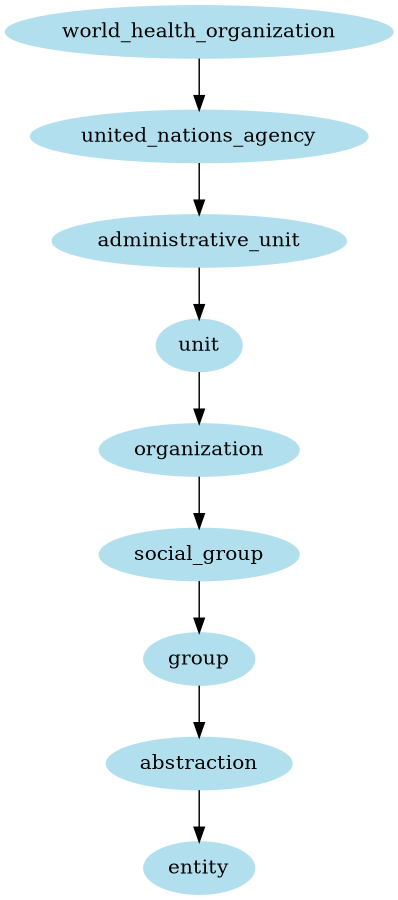 digraph unix {
	node [color=lightblue2 style=filled]
	size="6,6"
	world_health_organization -> united_nations_agency
	united_nations_agency -> administrative_unit
	administrative_unit -> unit
	unit -> organization
	organization -> social_group
	social_group -> group
	group -> abstraction
	abstraction -> entity
}
